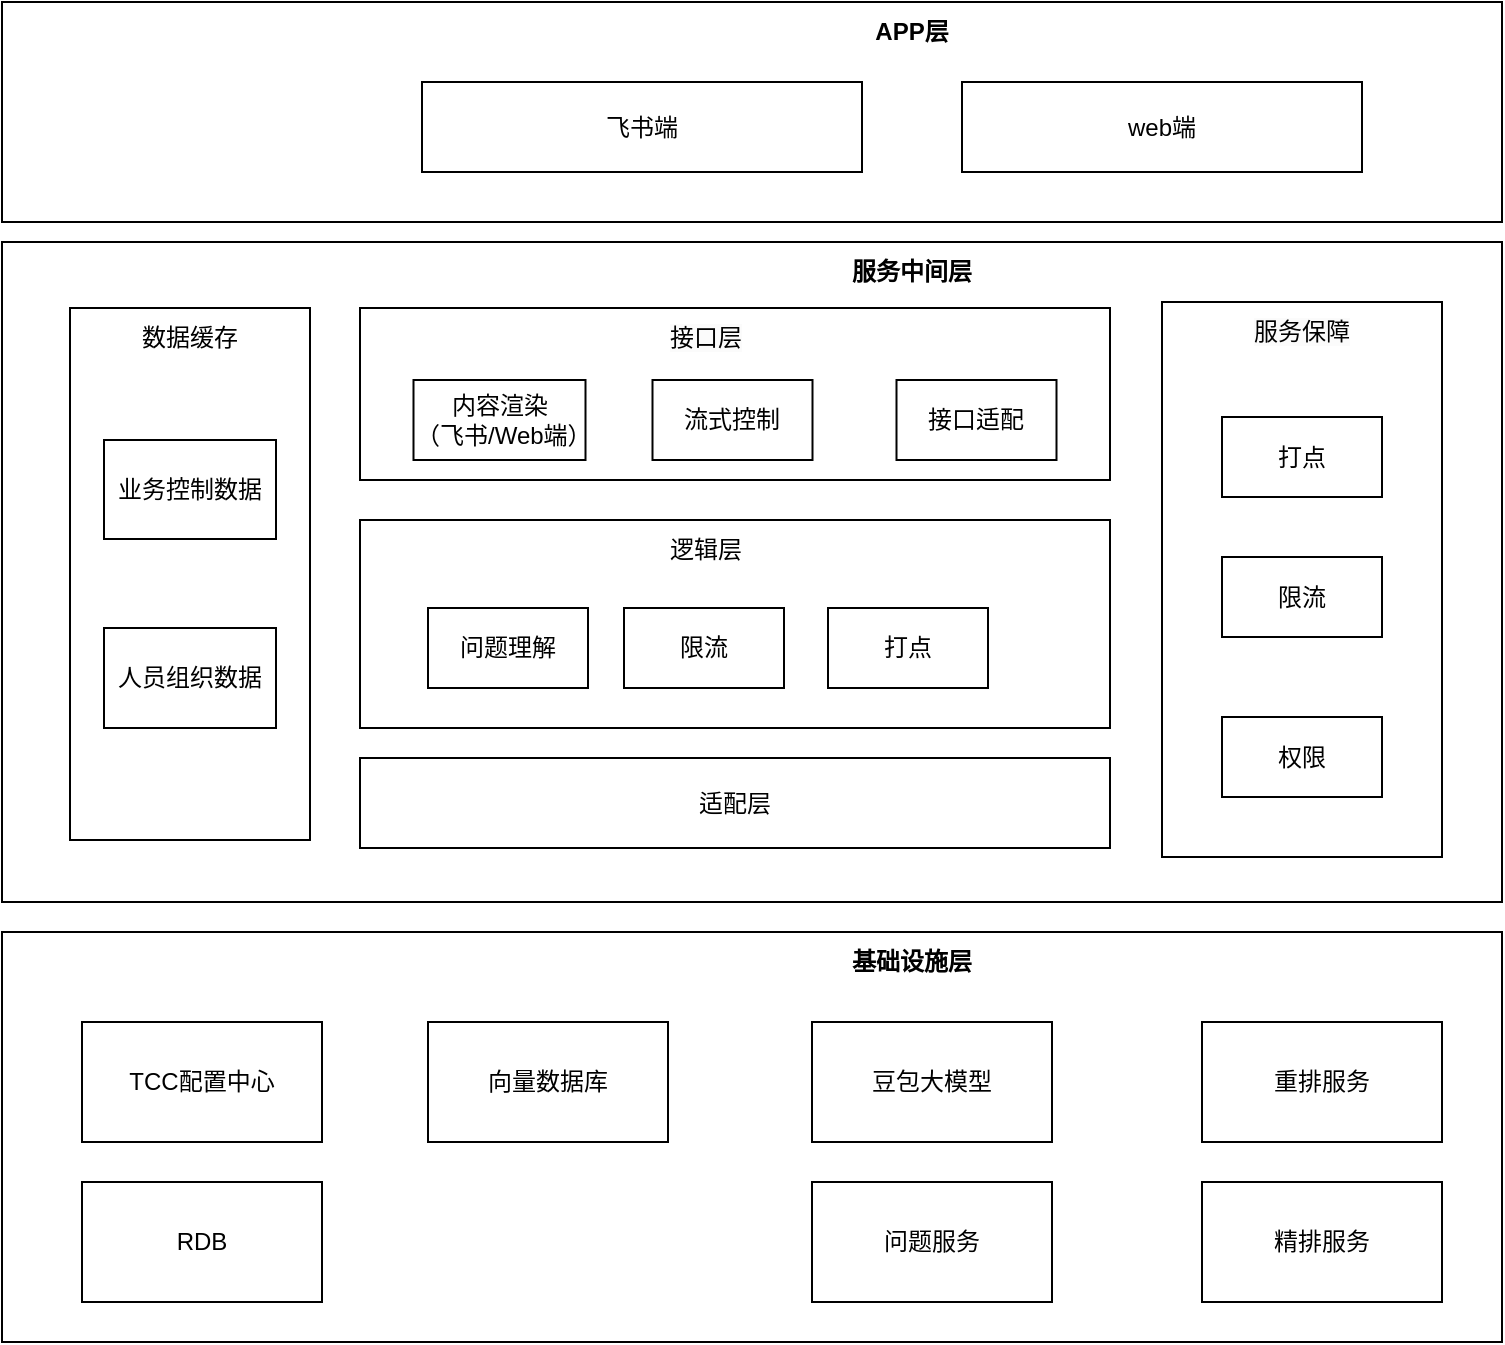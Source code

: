 <mxfile version="24.7.10">
  <diagram name="第 1 页" id="WWgQ3tUUA3AuB6e9XMpF">
    <mxGraphModel dx="1242" dy="711" grid="1" gridSize="10" guides="1" tooltips="1" connect="1" arrows="1" fold="1" page="1" pageScale="1" pageWidth="827" pageHeight="1169" math="0" shadow="0">
      <root>
        <mxCell id="0" />
        <mxCell id="1" parent="0" />
        <mxCell id="y20aVYX7Z3l52XozF9h6-18" value="" style="rounded=0;whiteSpace=wrap;html=1;" vertex="1" parent="1">
          <mxGeometry x="60" y="555" width="750" height="205" as="geometry" />
        </mxCell>
        <mxCell id="y20aVYX7Z3l52XozF9h6-1" value="" style="rounded=0;whiteSpace=wrap;html=1;" vertex="1" parent="1">
          <mxGeometry x="60" y="210" width="750" height="330" as="geometry" />
        </mxCell>
        <mxCell id="y20aVYX7Z3l52XozF9h6-2" value="" style="rounded=0;whiteSpace=wrap;html=1;" vertex="1" parent="1">
          <mxGeometry x="60" y="90" width="750" height="110" as="geometry" />
        </mxCell>
        <mxCell id="y20aVYX7Z3l52XozF9h6-3" value="服务中间层" style="text;html=1;align=center;verticalAlign=middle;whiteSpace=wrap;rounded=0;fontStyle=1" vertex="1" parent="1">
          <mxGeometry x="465" y="210" width="100" height="30" as="geometry" />
        </mxCell>
        <mxCell id="y20aVYX7Z3l52XozF9h6-5" value="APP层" style="text;html=1;align=center;verticalAlign=middle;whiteSpace=wrap;rounded=0;fontStyle=1" vertex="1" parent="1">
          <mxGeometry x="485" y="90" width="60" height="30" as="geometry" />
        </mxCell>
        <mxCell id="y20aVYX7Z3l52XozF9h6-6" value="飞书端" style="rounded=0;whiteSpace=wrap;html=1;" vertex="1" parent="1">
          <mxGeometry x="270" y="130" width="220" height="45" as="geometry" />
        </mxCell>
        <mxCell id="y20aVYX7Z3l52XozF9h6-7" value="web端" style="rounded=0;whiteSpace=wrap;html=1;" vertex="1" parent="1">
          <mxGeometry x="540" y="130" width="200" height="45" as="geometry" />
        </mxCell>
        <mxCell id="y20aVYX7Z3l52XozF9h6-8" value="" style="rounded=0;whiteSpace=wrap;html=1;" vertex="1" parent="1">
          <mxGeometry x="239" y="243" width="375" height="86" as="geometry" />
        </mxCell>
        <mxCell id="y20aVYX7Z3l52XozF9h6-9" value="" style="rounded=0;whiteSpace=wrap;html=1;" vertex="1" parent="1">
          <mxGeometry x="239" y="349" width="375" height="104" as="geometry" />
        </mxCell>
        <mxCell id="y20aVYX7Z3l52XozF9h6-10" value="适配层" style="rounded=0;whiteSpace=wrap;html=1;" vertex="1" parent="1">
          <mxGeometry x="239" y="468" width="375" height="45" as="geometry" />
        </mxCell>
        <mxCell id="y20aVYX7Z3l52XozF9h6-11" value="问题服务" style="rounded=0;whiteSpace=wrap;html=1;" vertex="1" parent="1">
          <mxGeometry x="465" y="680" width="120" height="60" as="geometry" />
        </mxCell>
        <mxCell id="y20aVYX7Z3l52XozF9h6-12" value="豆包大模型" style="rounded=0;whiteSpace=wrap;html=1;" vertex="1" parent="1">
          <mxGeometry x="465" y="600" width="120" height="60" as="geometry" />
        </mxCell>
        <mxCell id="y20aVYX7Z3l52XozF9h6-13" value="向量数据库" style="rounded=0;whiteSpace=wrap;html=1;" vertex="1" parent="1">
          <mxGeometry x="273" y="600" width="120" height="60" as="geometry" />
        </mxCell>
        <mxCell id="y20aVYX7Z3l52XozF9h6-14" value="重排服务" style="rounded=0;whiteSpace=wrap;html=1;" vertex="1" parent="1">
          <mxGeometry x="660" y="600" width="120" height="60" as="geometry" />
        </mxCell>
        <mxCell id="y20aVYX7Z3l52XozF9h6-15" value="TCC配置中心" style="rounded=0;whiteSpace=wrap;html=1;" vertex="1" parent="1">
          <mxGeometry x="100" y="600" width="120" height="60" as="geometry" />
        </mxCell>
        <mxCell id="y20aVYX7Z3l52XozF9h6-16" value="RDB" style="rounded=0;whiteSpace=wrap;html=1;" vertex="1" parent="1">
          <mxGeometry x="100" y="680" width="120" height="60" as="geometry" />
        </mxCell>
        <mxCell id="y20aVYX7Z3l52XozF9h6-17" value="精排服务" style="rounded=0;whiteSpace=wrap;html=1;" vertex="1" parent="1">
          <mxGeometry x="660" y="680" width="120" height="60" as="geometry" />
        </mxCell>
        <mxCell id="y20aVYX7Z3l52XozF9h6-19" value="基础设施层" style="text;html=1;align=center;verticalAlign=middle;whiteSpace=wrap;rounded=0;fontStyle=1" vertex="1" parent="1">
          <mxGeometry x="465" y="555" width="100" height="30" as="geometry" />
        </mxCell>
        <mxCell id="y20aVYX7Z3l52XozF9h6-22" value="&lt;meta charset=&quot;utf-8&quot;&gt;&lt;span style=&quot;color: rgb(0, 0, 0); font-family: Helvetica; font-size: 12px; font-style: normal; font-variant-ligatures: normal; font-variant-caps: normal; font-weight: 400; letter-spacing: normal; orphans: 2; text-align: center; text-indent: 0px; text-transform: none; widows: 2; word-spacing: 0px; -webkit-text-stroke-width: 0px; white-space: normal; background-color: rgb(251, 251, 251); text-decoration-thickness: initial; text-decoration-style: initial; text-decoration-color: initial; display: inline !important; float: none;&quot;&gt;接口层&lt;/span&gt;" style="text;html=1;align=center;verticalAlign=middle;whiteSpace=wrap;rounded=0;" vertex="1" parent="1">
          <mxGeometry x="382" y="243" width="60" height="30" as="geometry" />
        </mxCell>
        <mxCell id="y20aVYX7Z3l52XozF9h6-26" value="逻辑层" style="text;html=1;align=center;verticalAlign=middle;whiteSpace=wrap;rounded=0;" vertex="1" parent="1">
          <mxGeometry x="382" y="349" width="60" height="30" as="geometry" />
        </mxCell>
        <mxCell id="y20aVYX7Z3l52XozF9h6-27" value="问题理解" style="rounded=0;whiteSpace=wrap;html=1;" vertex="1" parent="1">
          <mxGeometry x="273" y="393" width="80" height="40" as="geometry" />
        </mxCell>
        <mxCell id="y20aVYX7Z3l52XozF9h6-28" value="限流" style="rounded=0;whiteSpace=wrap;html=1;" vertex="1" parent="1">
          <mxGeometry x="371" y="393" width="80" height="40" as="geometry" />
        </mxCell>
        <mxCell id="y20aVYX7Z3l52XozF9h6-29" value="打点" style="rounded=0;whiteSpace=wrap;html=1;" vertex="1" parent="1">
          <mxGeometry x="473" y="393" width="80" height="40" as="geometry" />
        </mxCell>
        <mxCell id="y20aVYX7Z3l52XozF9h6-30" value="内容渲染&lt;div&gt;（飞书/Web端）&lt;/div&gt;" style="rounded=0;whiteSpace=wrap;html=1;" vertex="1" parent="1">
          <mxGeometry x="265.75" y="279" width="86" height="40" as="geometry" />
        </mxCell>
        <mxCell id="y20aVYX7Z3l52XozF9h6-31" value="" style="rounded=0;whiteSpace=wrap;html=1;" vertex="1" parent="1">
          <mxGeometry x="640" y="240" width="140" height="277.5" as="geometry" />
        </mxCell>
        <mxCell id="y20aVYX7Z3l52XozF9h6-23" value="权限" style="rounded=0;whiteSpace=wrap;html=1;" vertex="1" parent="1">
          <mxGeometry x="670" y="447.5" width="80" height="40" as="geometry" />
        </mxCell>
        <mxCell id="y20aVYX7Z3l52XozF9h6-24" value="限流" style="rounded=0;whiteSpace=wrap;html=1;" vertex="1" parent="1">
          <mxGeometry x="670" y="367.5" width="80" height="40" as="geometry" />
        </mxCell>
        <mxCell id="y20aVYX7Z3l52XozF9h6-25" value="打点" style="rounded=0;whiteSpace=wrap;html=1;" vertex="1" parent="1">
          <mxGeometry x="670" y="297.5" width="80" height="40" as="geometry" />
        </mxCell>
        <mxCell id="y20aVYX7Z3l52XozF9h6-32" value="&lt;span style=&quot;color: rgb(0, 0, 0); font-family: Helvetica; font-size: 12px; font-style: normal; font-variant-ligatures: normal; font-variant-caps: normal; font-weight: 400; letter-spacing: normal; orphans: 2; text-align: center; text-indent: 0px; text-transform: none; widows: 2; word-spacing: 0px; -webkit-text-stroke-width: 0px; white-space: normal; background-color: rgb(251, 251, 251); text-decoration-thickness: initial; text-decoration-style: initial; text-decoration-color: initial; display: inline !important; float: none;&quot;&gt;服务保障&lt;/span&gt;" style="text;html=1;align=center;verticalAlign=middle;whiteSpace=wrap;rounded=0;" vertex="1" parent="1">
          <mxGeometry x="680" y="240" width="60" height="30" as="geometry" />
        </mxCell>
        <mxCell id="y20aVYX7Z3l52XozF9h6-33" value="流式控制" style="rounded=0;whiteSpace=wrap;html=1;" vertex="1" parent="1">
          <mxGeometry x="385.25" y="279" width="80" height="40" as="geometry" />
        </mxCell>
        <mxCell id="y20aVYX7Z3l52XozF9h6-34" value="接口适配" style="rounded=0;whiteSpace=wrap;html=1;" vertex="1" parent="1">
          <mxGeometry x="507.25" y="279" width="80" height="40" as="geometry" />
        </mxCell>
        <mxCell id="y20aVYX7Z3l52XozF9h6-35" value="" style="rounded=0;whiteSpace=wrap;html=1;" vertex="1" parent="1">
          <mxGeometry x="94" y="243" width="120" height="266" as="geometry" />
        </mxCell>
        <mxCell id="y20aVYX7Z3l52XozF9h6-37" value="数据缓存" style="text;html=1;align=center;verticalAlign=middle;whiteSpace=wrap;rounded=0;" vertex="1" parent="1">
          <mxGeometry x="124" y="243" width="60" height="30" as="geometry" />
        </mxCell>
        <mxCell id="y20aVYX7Z3l52XozF9h6-38" value="业务控制数据" style="rounded=0;whiteSpace=wrap;html=1;" vertex="1" parent="1">
          <mxGeometry x="111" y="309" width="86" height="49.5" as="geometry" />
        </mxCell>
        <mxCell id="y20aVYX7Z3l52XozF9h6-39" value="人员组织数据" style="rounded=0;whiteSpace=wrap;html=1;" vertex="1" parent="1">
          <mxGeometry x="111" y="403" width="86" height="50" as="geometry" />
        </mxCell>
      </root>
    </mxGraphModel>
  </diagram>
</mxfile>
